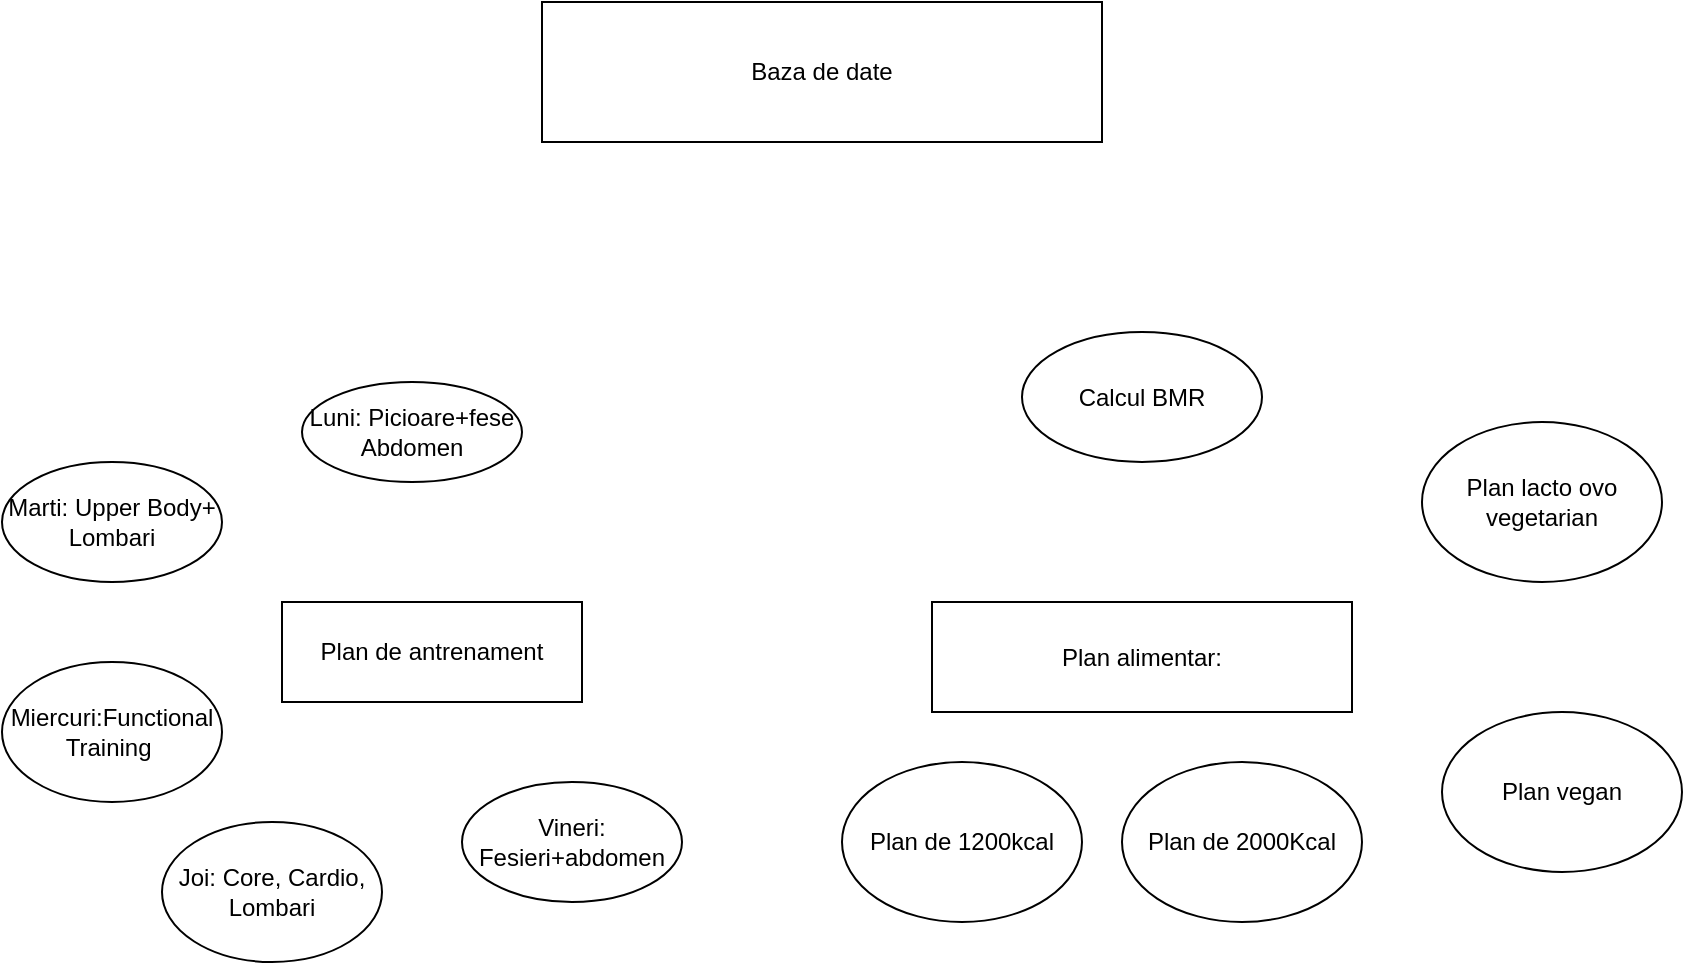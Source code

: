<mxfile version="17.1.3" type="device"><diagram id="1LprcPCe8G5sqqJbX6pR" name="Page-1"><mxGraphModel dx="1117" dy="1769" grid="1" gridSize="10" guides="1" tooltips="1" connect="1" arrows="1" fold="1" page="1" pageScale="1" pageWidth="850" pageHeight="1100" math="0" shadow="0"><root><mxCell id="0"/><mxCell id="1" parent="0"/><mxCell id="ig4a4WYeBsZJL2AVWSEi-2" value="Plan de antrenament" style="rounded=0;whiteSpace=wrap;html=1;" parent="1" vertex="1"><mxGeometry x="160" y="-660" width="150" height="50" as="geometry"/></mxCell><mxCell id="ig4a4WYeBsZJL2AVWSEi-8" value="Luni: Picioare+fese&lt;br&gt;Abdomen" style="ellipse;whiteSpace=wrap;html=1;" parent="1" vertex="1"><mxGeometry x="170" y="-770" width="110" height="50" as="geometry"/></mxCell><mxCell id="ig4a4WYeBsZJL2AVWSEi-9" value="Marti: Upper Body+&lt;br&gt;Lombari" style="ellipse;whiteSpace=wrap;html=1;" parent="1" vertex="1"><mxGeometry x="20" y="-730" width="110" height="60" as="geometry"/></mxCell><mxCell id="ig4a4WYeBsZJL2AVWSEi-10" value="Vineri: Fesieri+abdomen" style="ellipse;whiteSpace=wrap;html=1;" parent="1" vertex="1"><mxGeometry x="250" y="-570" width="110" height="60" as="geometry"/></mxCell><mxCell id="ig4a4WYeBsZJL2AVWSEi-11" value="Joi: Core, Cardio, Lombari" style="ellipse;whiteSpace=wrap;html=1;" parent="1" vertex="1"><mxGeometry x="100" y="-550" width="110" height="70" as="geometry"/></mxCell><mxCell id="ig4a4WYeBsZJL2AVWSEi-12" value="Miercuri:Functional Training&amp;nbsp;&lt;br&gt;" style="ellipse;whiteSpace=wrap;html=1;" parent="1" vertex="1"><mxGeometry x="20" y="-630" width="110" height="70" as="geometry"/></mxCell><mxCell id="ig4a4WYeBsZJL2AVWSEi-13" value="Plan alimentar:" style="rounded=0;whiteSpace=wrap;html=1;" parent="1" vertex="1"><mxGeometry x="485" y="-660" width="210" height="55" as="geometry"/></mxCell><mxCell id="ig4a4WYeBsZJL2AVWSEi-14" value="Calcul BMR" style="ellipse;whiteSpace=wrap;html=1;" parent="1" vertex="1"><mxGeometry x="530" y="-795" width="120" height="65" as="geometry"/></mxCell><mxCell id="ig4a4WYeBsZJL2AVWSEi-15" value="Plan de 2000Kcal" style="ellipse;whiteSpace=wrap;html=1;" parent="1" vertex="1"><mxGeometry x="580" y="-580" width="120" height="80" as="geometry"/></mxCell><mxCell id="ig4a4WYeBsZJL2AVWSEi-16" value="Plan de 1200kcal" style="ellipse;whiteSpace=wrap;html=1;" parent="1" vertex="1"><mxGeometry x="440" y="-580" width="120" height="80" as="geometry"/></mxCell><mxCell id="ig4a4WYeBsZJL2AVWSEi-17" value="Plan lacto ovo vegetarian" style="ellipse;whiteSpace=wrap;html=1;" parent="1" vertex="1"><mxGeometry x="730" y="-750" width="120" height="80" as="geometry"/></mxCell><mxCell id="ig4a4WYeBsZJL2AVWSEi-18" value="Plan vegan" style="ellipse;whiteSpace=wrap;html=1;" parent="1" vertex="1"><mxGeometry x="740" y="-605" width="120" height="80" as="geometry"/></mxCell><mxCell id="ig4a4WYeBsZJL2AVWSEi-19" value="Baza de date" style="rounded=0;whiteSpace=wrap;html=1;" parent="1" vertex="1"><mxGeometry x="290" y="-960" width="280" height="70" as="geometry"/></mxCell></root></mxGraphModel></diagram></mxfile>